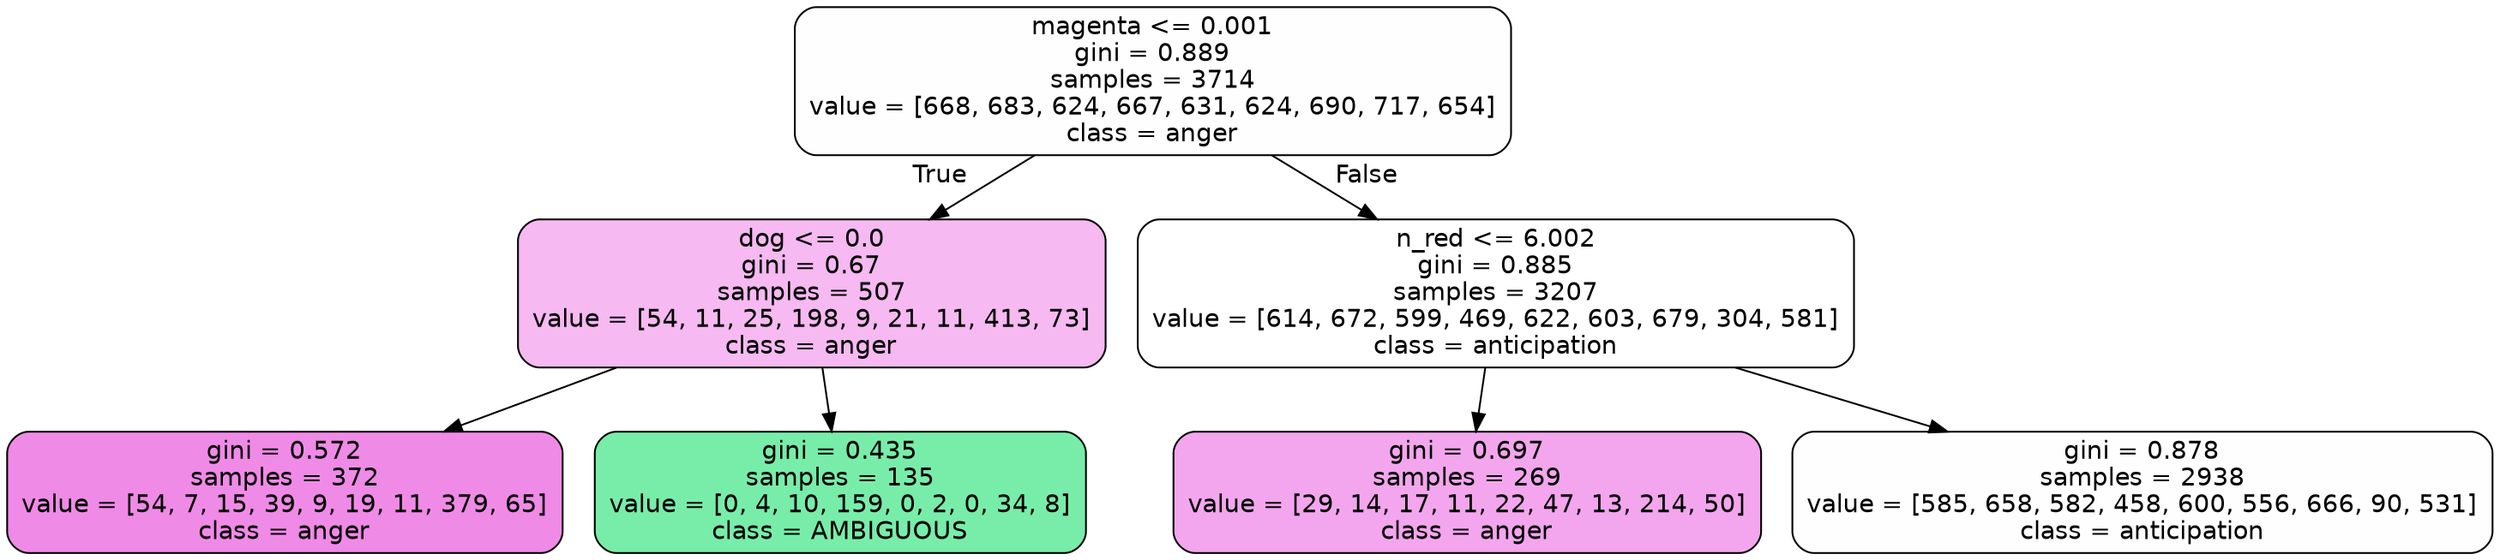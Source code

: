 digraph Tree {
node [shape=box, style="filled, rounded", color="black", fontname=helvetica] ;
edge [fontname=helvetica] ;
0 [label="magenta <= 0.001\ngini = 0.889\nsamples = 3714\nvalue = [668, 683, 624, 667, 631, 624, 690, 717, 654]\nclass = anger", fillcolor="#e539d701"] ;
1 [label="dog <= 0.0\ngini = 0.67\nsamples = 507\nvalue = [54, 11, 25, 198, 9, 21, 11, 413, 73]\nclass = anger", fillcolor="#e539d759"] ;
0 -> 1 [labeldistance=2.5, labelangle=45, headlabel="True"] ;
2 [label="gini = 0.572\nsamples = 372\nvalue = [54, 7, 15, 39, 9, 19, 11, 379, 65]\nclass = anger", fillcolor="#e539d796"] ;
1 -> 2 ;
3 [label="gini = 0.435\nsamples = 135\nvalue = [0, 4, 10, 159, 0, 2, 0, 34, 8]\nclass = AMBIGUOUS", fillcolor="#39e581ae"] ;
1 -> 3 ;
4 [label="n_red <= 6.002\ngini = 0.885\nsamples = 3207\nvalue = [614, 672, 599, 469, 622, 603, 679, 304, 581]\nclass = anticipation", fillcolor="#8139e500"] ;
0 -> 4 [labeldistance=2.5, labelangle=-45, headlabel="False"] ;
5 [label="gini = 0.697\nsamples = 269\nvalue = [29, 14, 17, 11, 22, 47, 13, 214, 50]\nclass = anger", fillcolor="#e539d772"] ;
4 -> 5 ;
6 [label="gini = 0.878\nsamples = 2938\nvalue = [585, 658, 582, 458, 600, 556, 666, 90, 531]\nclass = anticipation", fillcolor="#8139e501"] ;
4 -> 6 ;
}